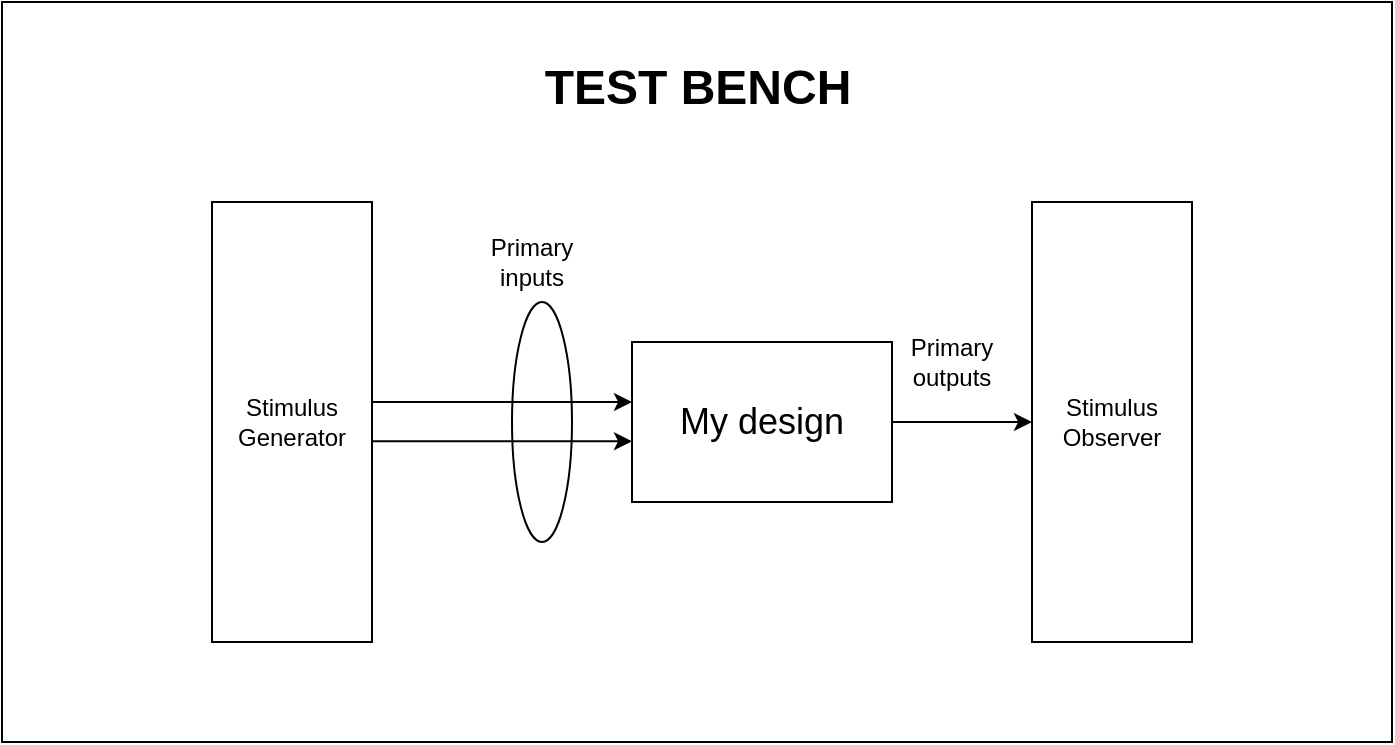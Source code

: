 <mxfile version="15.0.4" type="device"><diagram id="iyPW7GMyZN6-1QrxejU8" name="Page-1"><mxGraphModel dx="2213" dy="1248" grid="1" gridSize="10" guides="1" tooltips="1" connect="1" arrows="1" fold="1" page="1" pageScale="1" pageWidth="1100" pageHeight="850" math="0" shadow="0"><root><mxCell id="0"/><mxCell id="1" parent="0"/><mxCell id="EsCcGCIw-aF-JegU0FcE-9" value="" style="rounded=0;whiteSpace=wrap;html=1;" vertex="1" parent="1"><mxGeometry x="-45" y="130" width="695" height="370" as="geometry"/></mxCell><mxCell id="EsCcGCIw-aF-JegU0FcE-6" value="" style="ellipse;whiteSpace=wrap;html=1;direction=south;" vertex="1" parent="1"><mxGeometry x="210" y="280" width="30" height="120" as="geometry"/></mxCell><mxCell id="EsCcGCIw-aF-JegU0FcE-5" style="edgeStyle=orthogonalEdgeStyle;rounded=0;orthogonalLoop=1;jettySize=auto;html=1;exitX=1;exitY=0.5;exitDx=0;exitDy=0;" edge="1" parent="1" source="EsCcGCIw-aF-JegU0FcE-1"><mxGeometry relative="1" as="geometry"><mxPoint x="470" y="340" as="targetPoint"/></mxGeometry></mxCell><mxCell id="EsCcGCIw-aF-JegU0FcE-1" value="" style="rounded=0;whiteSpace=wrap;html=1;" vertex="1" parent="1"><mxGeometry x="270" y="300" width="130" height="80" as="geometry"/></mxCell><mxCell id="EsCcGCIw-aF-JegU0FcE-2" value="&lt;font style=&quot;font-size: 18px&quot;&gt;My design&lt;/font&gt;" style="text;html=1;strokeColor=none;fillColor=none;align=center;verticalAlign=middle;whiteSpace=wrap;rounded=0;" vertex="1" parent="1"><mxGeometry x="290" y="330" width="90" height="20" as="geometry"/></mxCell><mxCell id="EsCcGCIw-aF-JegU0FcE-7" value="Primary inputs" style="text;html=1;strokeColor=none;fillColor=none;align=center;verticalAlign=middle;whiteSpace=wrap;rounded=0;" vertex="1" parent="1"><mxGeometry x="190" y="250" width="60" height="20" as="geometry"/></mxCell><mxCell id="EsCcGCIw-aF-JegU0FcE-8" value="Primary outputs" style="text;html=1;strokeColor=none;fillColor=none;align=center;verticalAlign=middle;whiteSpace=wrap;rounded=0;" vertex="1" parent="1"><mxGeometry x="400" y="300" width="60" height="20" as="geometry"/></mxCell><mxCell id="EsCcGCIw-aF-JegU0FcE-10" value="" style="rounded=0;whiteSpace=wrap;html=1;" vertex="1" parent="1"><mxGeometry x="60" y="230" width="80" height="220" as="geometry"/></mxCell><mxCell id="EsCcGCIw-aF-JegU0FcE-11" value="" style="endArrow=classic;html=1;" edge="1" parent="1"><mxGeometry width="50" height="50" relative="1" as="geometry"><mxPoint x="140" y="330" as="sourcePoint"/><mxPoint x="270" y="330" as="targetPoint"/></mxGeometry></mxCell><mxCell id="EsCcGCIw-aF-JegU0FcE-13" value="" style="endArrow=classic;html=1;" edge="1" parent="1"><mxGeometry width="50" height="50" relative="1" as="geometry"><mxPoint x="140" y="349.66" as="sourcePoint"/><mxPoint x="270" y="349.66" as="targetPoint"/></mxGeometry></mxCell><mxCell id="EsCcGCIw-aF-JegU0FcE-14" value="Stimulus Generator" style="text;html=1;strokeColor=none;fillColor=none;align=center;verticalAlign=middle;whiteSpace=wrap;rounded=0;" vertex="1" parent="1"><mxGeometry x="70" y="330" width="60" height="20" as="geometry"/></mxCell><mxCell id="EsCcGCIw-aF-JegU0FcE-15" value="" style="rounded=0;whiteSpace=wrap;html=1;" vertex="1" parent="1"><mxGeometry x="470" y="230" width="80" height="220" as="geometry"/></mxCell><mxCell id="EsCcGCIw-aF-JegU0FcE-16" value="Stimulus Observer" style="text;html=1;strokeColor=none;fillColor=none;align=center;verticalAlign=middle;whiteSpace=wrap;rounded=0;" vertex="1" parent="1"><mxGeometry x="480" y="330" width="60" height="20" as="geometry"/></mxCell><mxCell id="EsCcGCIw-aF-JegU0FcE-17" value="&lt;font style=&quot;font-size: 24px&quot;&gt;&lt;b&gt;TEST BENCH&lt;br&gt;&lt;/b&gt;&lt;/font&gt;" style="text;html=1;strokeColor=none;fillColor=none;align=center;verticalAlign=middle;whiteSpace=wrap;rounded=0;" vertex="1" parent="1"><mxGeometry x="212.5" y="163" width="180" height="20" as="geometry"/></mxCell></root></mxGraphModel></diagram></mxfile>
